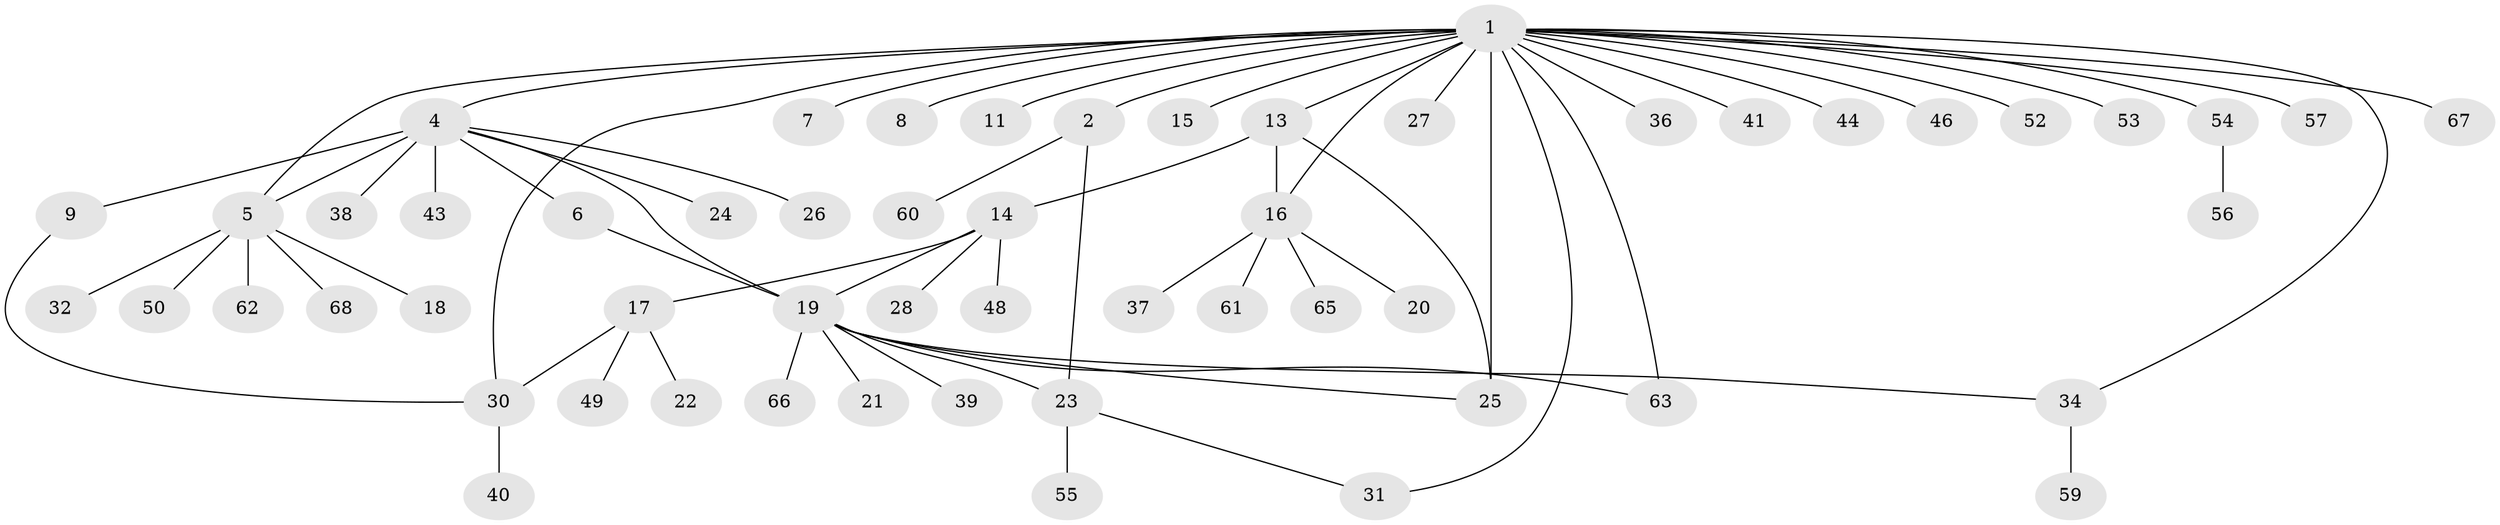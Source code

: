 // original degree distribution, {20: 0.014285714285714285, 3: 0.1, 7: 0.02857142857142857, 4: 0.07142857142857142, 2: 0.12857142857142856, 1: 0.5857142857142857, 5: 0.014285714285714285, 6: 0.04285714285714286, 9: 0.014285714285714285}
// Generated by graph-tools (version 1.1) at 2025/41/03/06/25 10:41:47]
// undirected, 56 vertices, 67 edges
graph export_dot {
graph [start="1"]
  node [color=gray90,style=filled];
  1 [super="+3"];
  2 [super="+45"];
  4 [super="+12"];
  5 [super="+10"];
  6;
  7;
  8;
  9 [super="+51"];
  11;
  13 [super="+29"];
  14 [super="+70"];
  15;
  16 [super="+33"];
  17 [super="+69"];
  18;
  19 [super="+58"];
  20;
  21;
  22;
  23;
  24;
  25;
  26;
  27;
  28;
  30 [super="+42"];
  31 [super="+47"];
  32;
  34 [super="+35"];
  36;
  37;
  38;
  39;
  40;
  41;
  43;
  44;
  46 [super="+64"];
  48;
  49;
  50;
  52;
  53;
  54;
  55;
  56;
  57;
  59;
  60;
  61;
  62;
  63;
  65;
  66;
  67;
  68;
  1 -- 2 [weight=2];
  1 -- 7;
  1 -- 8;
  1 -- 11;
  1 -- 13;
  1 -- 15;
  1 -- 16;
  1 -- 25;
  1 -- 31;
  1 -- 36;
  1 -- 41;
  1 -- 44;
  1 -- 46;
  1 -- 53;
  1 -- 57;
  1 -- 67;
  1 -- 34;
  1 -- 4;
  1 -- 52;
  1 -- 54;
  1 -- 27;
  1 -- 63;
  1 -- 5;
  1 -- 30;
  2 -- 60;
  2 -- 23;
  4 -- 5;
  4 -- 6;
  4 -- 9;
  4 -- 19;
  4 -- 24;
  4 -- 26;
  4 -- 43;
  4 -- 38;
  5 -- 62;
  5 -- 68;
  5 -- 32;
  5 -- 18;
  5 -- 50;
  6 -- 19;
  9 -- 30;
  13 -- 14;
  13 -- 16 [weight=2];
  13 -- 25;
  14 -- 17;
  14 -- 28;
  14 -- 48;
  14 -- 19;
  16 -- 20;
  16 -- 37;
  16 -- 65;
  16 -- 61;
  17 -- 22;
  17 -- 49;
  17 -- 30;
  19 -- 21;
  19 -- 23;
  19 -- 25;
  19 -- 39;
  19 -- 63;
  19 -- 66;
  19 -- 34;
  23 -- 55;
  23 -- 31;
  30 -- 40;
  34 -- 59;
  54 -- 56;
}
